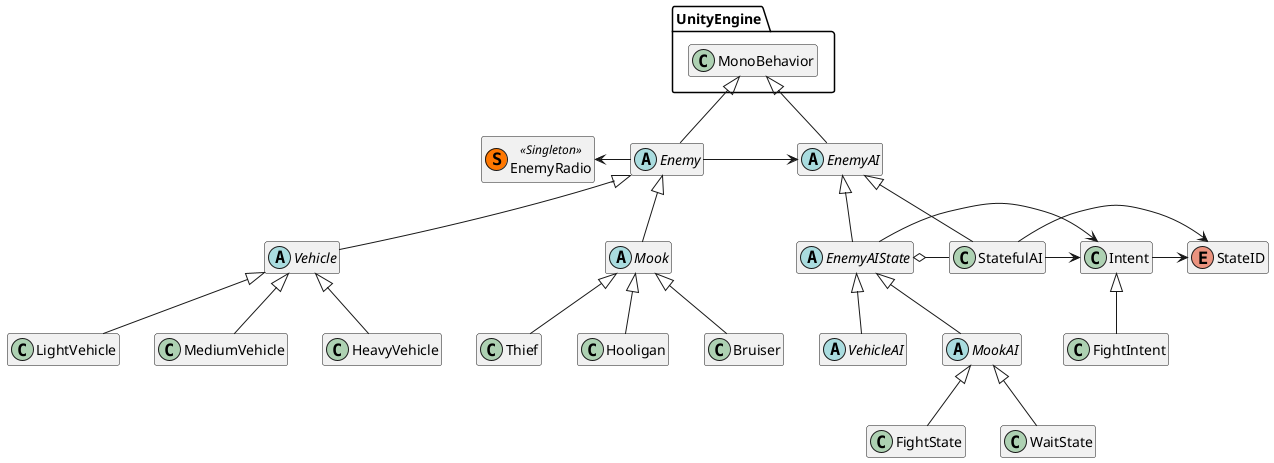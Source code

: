 ﻿@startuml

hide members

class EnemyRadio << (S,#FF7700) Singleton >> {

}

abstract class Enemy {
	-EnemyRadio _radioFoo
	-EnemyAI _ai
	
	+EnemyRadio getRadio()
	+EnemyAI getAI()
}
EnemyRadio <- Enemy
Enemy -> EnemyAI
UnityEngine.MonoBehavior <|-- Enemy

abstract class Vehicle{

}
Enemy <|-- Vehicle
abstract class Mook{

}
Enemy <|-- Mook

Vehicle <|-- LightVehicle
Vehicle <|-- MediumVehicle
Vehicle <|-- HeavyVehicle 

Mook <|-- Thief
Mook <|-- Hooligan
Mook <|-- Bruiser

abstract class EnemyAI{
	+EnemyAI(Enemy parent)
	+Enemy getParent()
	{abstract} +void start()
	{abstract} +void update()
	{abstract} +void end()
}
UnityEngine.MonoBehavior <|-- EnemyAI
abstract class EnemyAIState{
	+void update()
	+void start()
	{abstract} +void start(Intent)
	{abstract} +Intent updateState()
}
EnemyAI <|-- EnemyAIState
abstract class VehicleAI {
	+VehicleAI(Vehicle parent)
	+Vehicle getParent()
}
EnemyAIState <|-- VehicleAI
abstract class MookAI {
	+MookAI(Mook parent)
	+Mook getParent()
}
EnemyAIState <|-- MookAI

class StatefulAI {
	+void addState(StateID, EnemyAIState)
	+void setInitialState(StateID)
	+EnemyAIState currState()
	-void switchTo(StateID)
}
EnemyAIState o- StatefulAI
EnemyAI <|-- StatefulAI

MookAI <|-- FightState
MookAI <|-- WaitState

enum StateID {
	FIGHT
	WAIT
	...
}
StatefulAI -> StateID
class Intent {
	+Intent(Object,StateID)
	+Object getPayload()
	+StateID getAction()
}
StatefulAI -> Intent
EnemyAIState -> Intent
Intent -> StateID

class FightIntent {
	+FightIntent(Player)
	+Player getPayload()
}
Intent <|-- FightIntent

@enduml